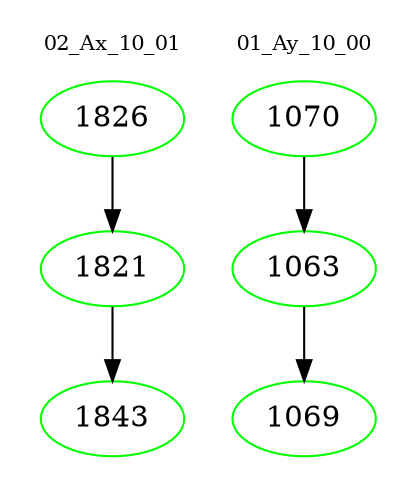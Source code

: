 digraph{
subgraph cluster_0 {
color = white
label = "02_Ax_10_01";
fontsize=10;
T0_1826 [label="1826", color="green"]
T0_1826 -> T0_1821 [color="black"]
T0_1821 [label="1821", color="green"]
T0_1821 -> T0_1843 [color="black"]
T0_1843 [label="1843", color="green"]
}
subgraph cluster_1 {
color = white
label = "01_Ay_10_00";
fontsize=10;
T1_1070 [label="1070", color="green"]
T1_1070 -> T1_1063 [color="black"]
T1_1063 [label="1063", color="green"]
T1_1063 -> T1_1069 [color="black"]
T1_1069 [label="1069", color="green"]
}
}
